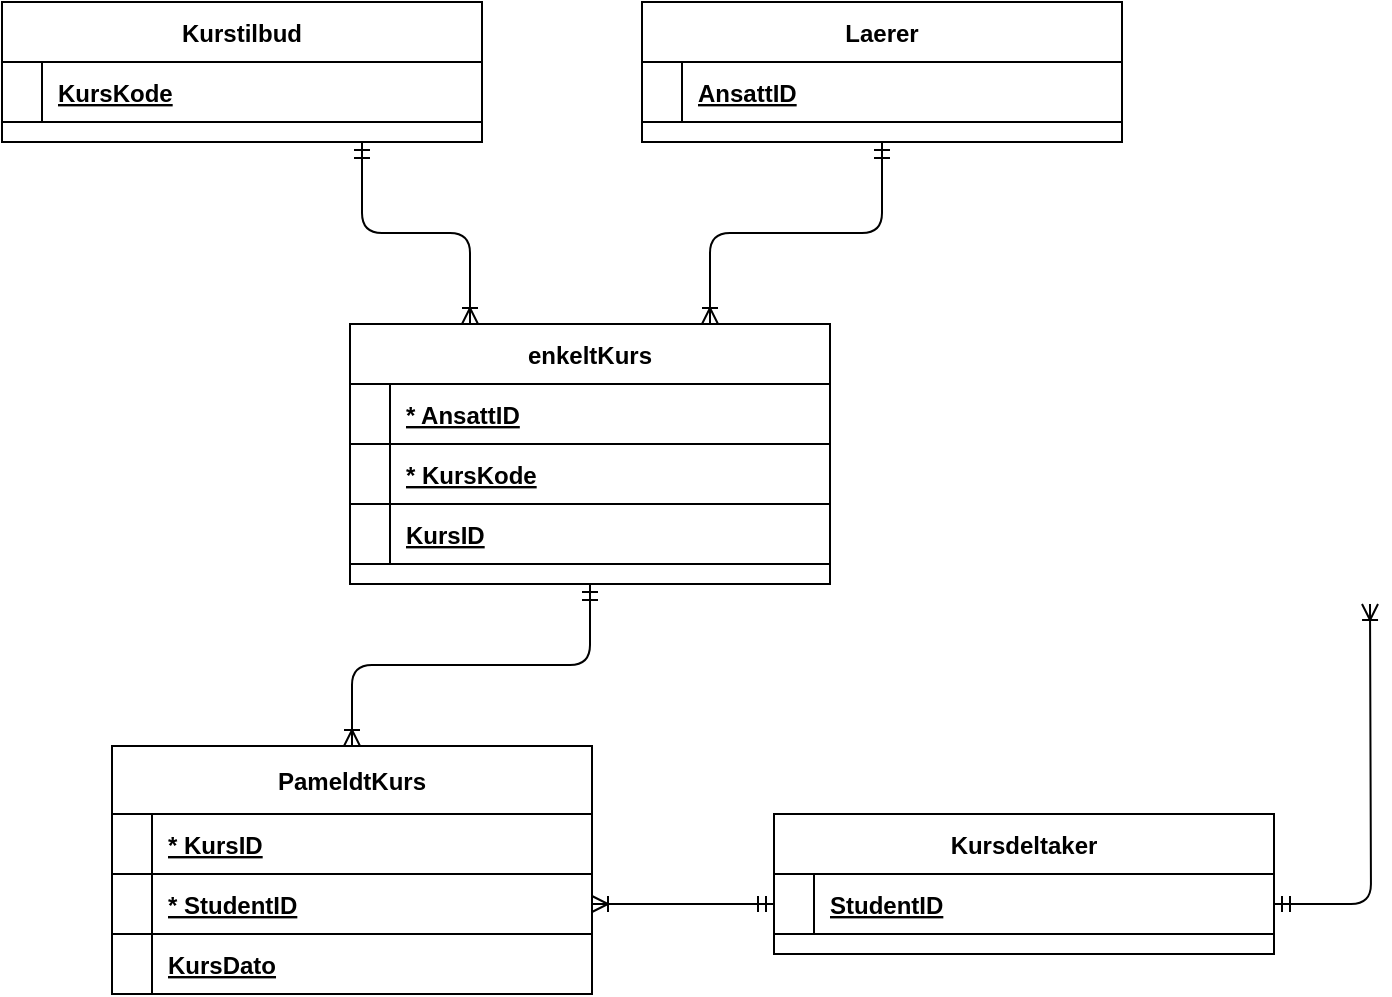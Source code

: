 <mxfile version="14.1.8" type="device"><diagram id="R2lEEEUBdFMjLlhIrx00" name="Page-1"><mxGraphModel dx="1422" dy="822" grid="0" gridSize="10" guides="1" tooltips="1" connect="1" arrows="1" fold="1" page="1" pageScale="1" pageWidth="827" pageHeight="1169" math="0" shadow="0" extFonts="Permanent Marker^https://fonts.googleapis.com/css?family=Permanent+Marker"><root><mxCell id="0"/><mxCell id="1" parent="0"/><mxCell id="qQZMEVjOVPqKmA7hBH4q-1" value="Kurstilbud" style="shape=table;startSize=30;container=1;collapsible=1;childLayout=tableLayout;fixedRows=1;rowLines=0;fontStyle=1;align=center;resizeLast=1;" parent="1" vertex="1"><mxGeometry x="22" y="126" width="240" height="70" as="geometry"><mxRectangle x="-310" y="280" width="90" height="30" as="alternateBounds"/></mxGeometry></mxCell><mxCell id="qQZMEVjOVPqKmA7hBH4q-2" value="" style="shape=partialRectangle;collapsible=0;dropTarget=0;pointerEvents=0;fillColor=none;points=[[0,0.5],[1,0.5]];portConstraint=eastwest;top=0;left=0;right=0;bottom=1;" parent="qQZMEVjOVPqKmA7hBH4q-1" vertex="1"><mxGeometry y="30" width="240" height="30" as="geometry"/></mxCell><mxCell id="qQZMEVjOVPqKmA7hBH4q-3" value="" style="shape=partialRectangle;overflow=hidden;connectable=0;fillColor=none;top=0;left=0;bottom=0;right=0;fontStyle=1;" parent="qQZMEVjOVPqKmA7hBH4q-2" vertex="1"><mxGeometry width="20" height="30" as="geometry"/></mxCell><mxCell id="qQZMEVjOVPqKmA7hBH4q-4" value="KursKode" style="shape=partialRectangle;overflow=hidden;connectable=0;fillColor=none;top=0;left=0;bottom=0;right=0;align=left;spacingLeft=6;fontStyle=5;" parent="qQZMEVjOVPqKmA7hBH4q-2" vertex="1"><mxGeometry x="20" width="220" height="30" as="geometry"/></mxCell><mxCell id="qQZMEVjOVPqKmA7hBH4q-14" value="Laerer" style="shape=table;startSize=30;container=1;collapsible=1;childLayout=tableLayout;fixedRows=1;rowLines=0;fontStyle=1;align=center;resizeLast=1;" parent="1" vertex="1"><mxGeometry x="342" y="126" width="240" height="70" as="geometry"><mxRectangle x="10" y="280" width="70" height="30" as="alternateBounds"/></mxGeometry></mxCell><mxCell id="qQZMEVjOVPqKmA7hBH4q-15" value="" style="shape=partialRectangle;collapsible=0;dropTarget=0;pointerEvents=0;fillColor=none;points=[[0,0.5],[1,0.5]];portConstraint=eastwest;top=0;left=0;right=0;bottom=1;" parent="qQZMEVjOVPqKmA7hBH4q-14" vertex="1"><mxGeometry y="30" width="240" height="30" as="geometry"/></mxCell><mxCell id="qQZMEVjOVPqKmA7hBH4q-16" value="" style="shape=partialRectangle;overflow=hidden;connectable=0;fillColor=none;top=0;left=0;bottom=0;right=0;fontStyle=1;" parent="qQZMEVjOVPqKmA7hBH4q-15" vertex="1"><mxGeometry width="20" height="30" as="geometry"/></mxCell><mxCell id="qQZMEVjOVPqKmA7hBH4q-17" value="AnsattID" style="shape=partialRectangle;overflow=hidden;connectable=0;fillColor=none;top=0;left=0;bottom=0;right=0;align=left;spacingLeft=6;fontStyle=5;" parent="qQZMEVjOVPqKmA7hBH4q-15" vertex="1"><mxGeometry x="20" width="220" height="30" as="geometry"/></mxCell><mxCell id="qQZMEVjOVPqKmA7hBH4q-39" value="Kursdeltaker" style="shape=table;startSize=30;container=1;collapsible=1;childLayout=tableLayout;fixedRows=1;rowLines=0;fontStyle=1;align=center;resizeLast=1;" parent="1" vertex="1"><mxGeometry x="408" y="532" width="250" height="70" as="geometry"><mxRectangle x="640" y="280" width="110" height="30" as="alternateBounds"/></mxGeometry></mxCell><mxCell id="qQZMEVjOVPqKmA7hBH4q-40" value="" style="shape=partialRectangle;collapsible=0;dropTarget=0;pointerEvents=0;fillColor=none;points=[[0,0.5],[1,0.5]];portConstraint=eastwest;top=0;left=0;right=0;bottom=1;" parent="qQZMEVjOVPqKmA7hBH4q-39" vertex="1"><mxGeometry y="30" width="250" height="30" as="geometry"/></mxCell><mxCell id="qQZMEVjOVPqKmA7hBH4q-41" value="" style="shape=partialRectangle;overflow=hidden;connectable=0;fillColor=none;top=0;left=0;bottom=0;right=0;fontStyle=1;" parent="qQZMEVjOVPqKmA7hBH4q-40" vertex="1"><mxGeometry width="20" height="30" as="geometry"/></mxCell><mxCell id="qQZMEVjOVPqKmA7hBH4q-42" value="StudentID" style="shape=partialRectangle;overflow=hidden;connectable=0;fillColor=none;top=0;left=0;bottom=0;right=0;align=left;spacingLeft=6;fontStyle=5;" parent="qQZMEVjOVPqKmA7hBH4q-40" vertex="1"><mxGeometry x="20" width="230" height="30" as="geometry"/></mxCell><mxCell id="qQZMEVjOVPqKmA7hBH4q-64" value="PameldtKurs" style="shape=table;startSize=34;container=1;collapsible=1;childLayout=tableLayout;fixedRows=1;rowLines=0;fontStyle=1;align=center;resizeLast=1;" parent="1" vertex="1"><mxGeometry x="77" y="498" width="240" height="124" as="geometry"><mxRectangle x="320" y="280" width="110" height="30" as="alternateBounds"/></mxGeometry></mxCell><mxCell id="BfiX5zSkiTNF-CVTHP0h-37" value="" style="shape=partialRectangle;collapsible=0;dropTarget=0;pointerEvents=0;fillColor=none;top=0;left=0;bottom=1;right=0;points=[[0,0.5],[1,0.5]];portConstraint=eastwest;" vertex="1" parent="qQZMEVjOVPqKmA7hBH4q-64"><mxGeometry y="34" width="240" height="30" as="geometry"/></mxCell><mxCell id="BfiX5zSkiTNF-CVTHP0h-38" value="" style="shape=partialRectangle;connectable=0;fillColor=none;top=0;left=0;bottom=0;right=0;fontStyle=1;overflow=hidden;" vertex="1" parent="BfiX5zSkiTNF-CVTHP0h-37"><mxGeometry width="20" height="30" as="geometry"/></mxCell><mxCell id="BfiX5zSkiTNF-CVTHP0h-39" value="* KursID" style="shape=partialRectangle;connectable=0;fillColor=none;top=0;left=0;bottom=0;right=0;align=left;spacingLeft=6;fontStyle=5;overflow=hidden;" vertex="1" parent="BfiX5zSkiTNF-CVTHP0h-37"><mxGeometry x="20" width="220" height="30" as="geometry"/></mxCell><mxCell id="BfiX5zSkiTNF-CVTHP0h-34" value="" style="shape=partialRectangle;collapsible=0;dropTarget=0;pointerEvents=0;fillColor=none;top=0;left=0;bottom=1;right=0;points=[[0,0.5],[1,0.5]];portConstraint=eastwest;" vertex="1" parent="qQZMEVjOVPqKmA7hBH4q-64"><mxGeometry y="64" width="240" height="30" as="geometry"/></mxCell><mxCell id="BfiX5zSkiTNF-CVTHP0h-35" value="" style="shape=partialRectangle;connectable=0;fillColor=none;top=0;left=0;bottom=0;right=0;fontStyle=1;overflow=hidden;" vertex="1" parent="BfiX5zSkiTNF-CVTHP0h-34"><mxGeometry width="20" height="30" as="geometry"/></mxCell><mxCell id="BfiX5zSkiTNF-CVTHP0h-36" value="* StudentID" style="shape=partialRectangle;connectable=0;fillColor=none;top=0;left=0;bottom=0;right=0;align=left;spacingLeft=6;fontStyle=5;overflow=hidden;" vertex="1" parent="BfiX5zSkiTNF-CVTHP0h-34"><mxGeometry x="20" width="220" height="30" as="geometry"/></mxCell><mxCell id="BfiX5zSkiTNF-CVTHP0h-40" value="" style="shape=partialRectangle;collapsible=0;dropTarget=0;pointerEvents=0;fillColor=none;top=0;left=0;bottom=1;right=0;points=[[0,0.5],[1,0.5]];portConstraint=eastwest;" vertex="1" parent="qQZMEVjOVPqKmA7hBH4q-64"><mxGeometry y="94" width="240" height="30" as="geometry"/></mxCell><mxCell id="BfiX5zSkiTNF-CVTHP0h-41" value="" style="shape=partialRectangle;connectable=0;fillColor=none;top=0;left=0;bottom=0;right=0;fontStyle=1;overflow=hidden;" vertex="1" parent="BfiX5zSkiTNF-CVTHP0h-40"><mxGeometry width="20" height="30" as="geometry"/></mxCell><mxCell id="BfiX5zSkiTNF-CVTHP0h-42" value="KursDato" style="shape=partialRectangle;connectable=0;fillColor=none;top=0;left=0;bottom=0;right=0;align=left;spacingLeft=6;fontStyle=5;overflow=hidden;" vertex="1" parent="BfiX5zSkiTNF-CVTHP0h-40"><mxGeometry x="20" width="220" height="30" as="geometry"/></mxCell><mxCell id="sF7QvsIrTSny5Xo3tJs9-1" value="enkeltKurs" style="shape=table;startSize=30;container=1;collapsible=1;childLayout=tableLayout;fixedRows=1;rowLines=0;fontStyle=1;align=center;resizeLast=1;" parent="1" vertex="1"><mxGeometry x="196" y="287" width="240" height="130" as="geometry"><mxRectangle x="-310" y="280" width="90" height="30" as="alternateBounds"/></mxGeometry></mxCell><mxCell id="sF7QvsIrTSny5Xo3tJs9-8" value="" style="shape=partialRectangle;collapsible=0;dropTarget=0;pointerEvents=0;fillColor=none;top=0;left=0;bottom=1;right=0;points=[[0,0.5],[1,0.5]];portConstraint=eastwest;" parent="sF7QvsIrTSny5Xo3tJs9-1" vertex="1"><mxGeometry y="30" width="240" height="30" as="geometry"/></mxCell><mxCell id="sF7QvsIrTSny5Xo3tJs9-9" value="" style="shape=partialRectangle;connectable=0;fillColor=none;top=0;left=0;bottom=0;right=0;fontStyle=1;overflow=hidden;" parent="sF7QvsIrTSny5Xo3tJs9-8" vertex="1"><mxGeometry width="20" height="30" as="geometry"/></mxCell><mxCell id="sF7QvsIrTSny5Xo3tJs9-10" value="* AnsattID" style="shape=partialRectangle;connectable=0;fillColor=none;top=0;left=0;bottom=0;right=0;align=left;spacingLeft=6;fontStyle=5;overflow=hidden;" parent="sF7QvsIrTSny5Xo3tJs9-8" vertex="1"><mxGeometry x="20" width="220" height="30" as="geometry"/></mxCell><mxCell id="sF7QvsIrTSny5Xo3tJs9-2" value="" style="shape=partialRectangle;collapsible=0;dropTarget=0;pointerEvents=0;fillColor=none;points=[[0,0.5],[1,0.5]];portConstraint=eastwest;top=0;left=0;right=0;bottom=1;" parent="sF7QvsIrTSny5Xo3tJs9-1" vertex="1"><mxGeometry y="60" width="240" height="30" as="geometry"/></mxCell><mxCell id="sF7QvsIrTSny5Xo3tJs9-3" value="" style="shape=partialRectangle;overflow=hidden;connectable=0;fillColor=none;top=0;left=0;bottom=0;right=0;fontStyle=1;" parent="sF7QvsIrTSny5Xo3tJs9-2" vertex="1"><mxGeometry width="20" height="30" as="geometry"/></mxCell><mxCell id="sF7QvsIrTSny5Xo3tJs9-4" value="* KursKode" style="shape=partialRectangle;overflow=hidden;connectable=0;fillColor=none;top=0;left=0;bottom=0;right=0;align=left;spacingLeft=6;fontStyle=5;" parent="sF7QvsIrTSny5Xo3tJs9-2" vertex="1"><mxGeometry x="20" width="220" height="30" as="geometry"/></mxCell><mxCell id="sF7QvsIrTSny5Xo3tJs9-23" value="" style="shape=partialRectangle;collapsible=0;dropTarget=0;pointerEvents=0;fillColor=none;top=0;left=0;bottom=1;right=0;points=[[0,0.5],[1,0.5]];portConstraint=eastwest;" parent="sF7QvsIrTSny5Xo3tJs9-1" vertex="1"><mxGeometry y="90" width="240" height="30" as="geometry"/></mxCell><mxCell id="sF7QvsIrTSny5Xo3tJs9-24" value="" style="shape=partialRectangle;connectable=0;fillColor=none;top=0;left=0;bottom=0;right=0;fontStyle=1;overflow=hidden;" parent="sF7QvsIrTSny5Xo3tJs9-23" vertex="1"><mxGeometry width="20" height="30" as="geometry"/></mxCell><mxCell id="sF7QvsIrTSny5Xo3tJs9-25" value="KursID" style="shape=partialRectangle;connectable=0;fillColor=none;top=0;left=0;bottom=0;right=0;align=left;spacingLeft=6;fontStyle=5;overflow=hidden;" parent="sF7QvsIrTSny5Xo3tJs9-23" vertex="1"><mxGeometry x="20" width="220" height="30" as="geometry"/></mxCell><mxCell id="sF7QvsIrTSny5Xo3tJs9-26" value="" style="edgeStyle=orthogonalEdgeStyle;fontSize=12;html=1;endArrow=ERoneToMany;startArrow=ERmandOne;exitX=0.75;exitY=1;exitDx=0;exitDy=0;entryX=0.25;entryY=0;entryDx=0;entryDy=0;" parent="1" source="qQZMEVjOVPqKmA7hBH4q-1" target="sF7QvsIrTSny5Xo3tJs9-1" edge="1"><mxGeometry width="100" height="100" relative="1" as="geometry"><mxPoint x="-305" y="723" as="sourcePoint"/><mxPoint x="-205" y="623" as="targetPoint"/></mxGeometry></mxCell><mxCell id="BfiX5zSkiTNF-CVTHP0h-31" value="" style="edgeStyle=orthogonalEdgeStyle;fontSize=12;html=1;endArrow=ERoneToMany;startArrow=ERmandOne;exitX=0.5;exitY=1;exitDx=0;exitDy=0;" edge="1" parent="1" source="sF7QvsIrTSny5Xo3tJs9-1" target="qQZMEVjOVPqKmA7hBH4q-64"><mxGeometry width="100" height="100" relative="1" as="geometry"><mxPoint x="-13" y="328" as="sourcePoint"/><mxPoint x="41" y="419" as="targetPoint"/></mxGeometry></mxCell><mxCell id="BfiX5zSkiTNF-CVTHP0h-32" value="" style="edgeStyle=orthogonalEdgeStyle;fontSize=12;html=1;endArrow=ERoneToMany;startArrow=ERmandOne;" edge="1" parent="1" source="qQZMEVjOVPqKmA7hBH4q-40" target="qQZMEVjOVPqKmA7hBH4q-68"><mxGeometry width="100" height="100" relative="1" as="geometry"><mxPoint x="652" y="336" as="sourcePoint"/><mxPoint x="706" y="427" as="targetPoint"/></mxGeometry></mxCell><mxCell id="BfiX5zSkiTNF-CVTHP0h-33" value="" style="edgeStyle=orthogonalEdgeStyle;fontSize=12;html=1;endArrow=ERoneToMany;startArrow=ERmandOne;exitX=0.5;exitY=1;exitDx=0;exitDy=0;entryX=0.75;entryY=0;entryDx=0;entryDy=0;" edge="1" parent="1" source="qQZMEVjOVPqKmA7hBH4q-14" target="sF7QvsIrTSny5Xo3tJs9-1"><mxGeometry width="100" height="100" relative="1" as="geometry"><mxPoint x="535" y="263" as="sourcePoint"/><mxPoint x="589" y="354" as="targetPoint"/></mxGeometry></mxCell><mxCell id="BfiX5zSkiTNF-CVTHP0h-43" value="" style="edgeStyle=orthogonalEdgeStyle;fontSize=12;html=1;endArrow=ERoneToMany;startArrow=ERmandOne;exitX=0;exitY=0.5;exitDx=0;exitDy=0;" edge="1" parent="1" source="qQZMEVjOVPqKmA7hBH4q-40" target="BfiX5zSkiTNF-CVTHP0h-34"><mxGeometry width="100" height="100" relative="1" as="geometry"><mxPoint x="433" y="694" as="sourcePoint"/><mxPoint x="314" y="775" as="targetPoint"/></mxGeometry></mxCell></root></mxGraphModel></diagram></mxfile>